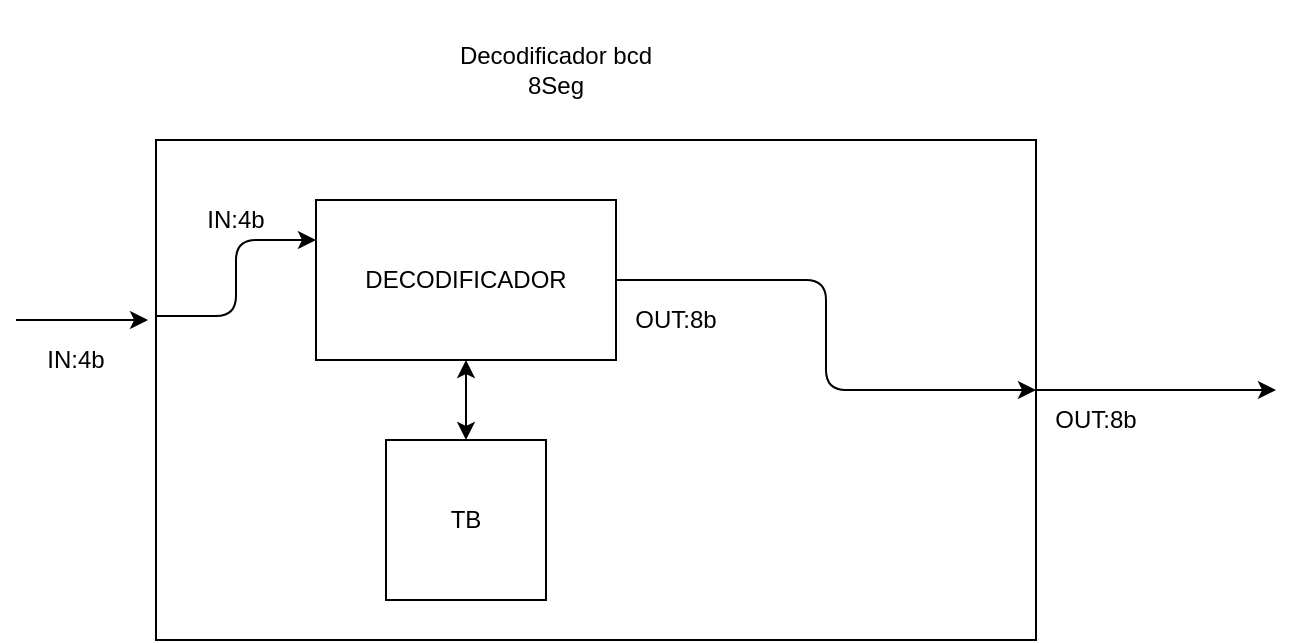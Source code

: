 <mxfile version="11.2.2" type="device" pages="1"><diagram id="h6XR8IJQ4U8FzKiR9sUz" name="Page-1"><mxGraphModel dx="1102" dy="584" grid="1" gridSize="10" guides="1" tooltips="1" connect="1" arrows="1" fold="1" page="1" pageScale="1" pageWidth="827" pageHeight="1169" math="0" shadow="0"><root><mxCell id="0"/><mxCell id="1" parent="0"/><mxCell id="H-IKR9nF95VCcHjxME0b-1" value="" style="rounded=0;whiteSpace=wrap;html=1;" vertex="1" parent="1"><mxGeometry x="110" y="190" width="440" height="250" as="geometry"/></mxCell><mxCell id="H-IKR9nF95VCcHjxME0b-2" value="DECODIFICADOR" style="rounded=0;whiteSpace=wrap;html=1;" vertex="1" parent="1"><mxGeometry x="190" y="220" width="150" height="80" as="geometry"/></mxCell><mxCell id="H-IKR9nF95VCcHjxME0b-3" value="" style="endArrow=classic;html=1;entryX=-0.009;entryY=0.36;entryDx=0;entryDy=0;entryPerimeter=0;" edge="1" parent="1" target="H-IKR9nF95VCcHjxME0b-1"><mxGeometry width="50" height="50" relative="1" as="geometry"><mxPoint x="40" y="280" as="sourcePoint"/><mxPoint x="30" y="253" as="targetPoint"/></mxGeometry></mxCell><mxCell id="H-IKR9nF95VCcHjxME0b-4" value="" style="edgeStyle=elbowEdgeStyle;elbow=horizontal;endArrow=classic;html=1;exitX=0;exitY=0.352;exitDx=0;exitDy=0;exitPerimeter=0;entryX=0;entryY=0.25;entryDx=0;entryDy=0;" edge="1" parent="1" source="H-IKR9nF95VCcHjxME0b-1" target="H-IKR9nF95VCcHjxME0b-2"><mxGeometry width="50" height="50" relative="1" as="geometry"><mxPoint x="30" y="510" as="sourcePoint"/><mxPoint x="80" y="460" as="targetPoint"/></mxGeometry></mxCell><mxCell id="H-IKR9nF95VCcHjxME0b-5" value="TB" style="whiteSpace=wrap;html=1;aspect=fixed;" vertex="1" parent="1"><mxGeometry x="225" y="340" width="80" height="80" as="geometry"/></mxCell><mxCell id="H-IKR9nF95VCcHjxME0b-6" value="" style="endArrow=classic;startArrow=classic;html=1;entryX=0.5;entryY=1;entryDx=0;entryDy=0;exitX=0.5;exitY=0;exitDx=0;exitDy=0;" edge="1" parent="1" source="H-IKR9nF95VCcHjxME0b-5" target="H-IKR9nF95VCcHjxME0b-2"><mxGeometry width="50" height="50" relative="1" as="geometry"><mxPoint x="30" y="510" as="sourcePoint"/><mxPoint x="80" y="460" as="targetPoint"/><Array as="points"/></mxGeometry></mxCell><mxCell id="H-IKR9nF95VCcHjxME0b-7" value="" style="edgeStyle=elbowEdgeStyle;elbow=horizontal;endArrow=classic;html=1;exitX=1;exitY=0.5;exitDx=0;exitDy=0;entryX=1;entryY=0.5;entryDx=0;entryDy=0;" edge="1" parent="1" source="H-IKR9nF95VCcHjxME0b-2" target="H-IKR9nF95VCcHjxME0b-1"><mxGeometry width="50" height="50" relative="1" as="geometry"><mxPoint x="30" y="510" as="sourcePoint"/><mxPoint x="80" y="460" as="targetPoint"/></mxGeometry></mxCell><mxCell id="H-IKR9nF95VCcHjxME0b-8" value="" style="endArrow=classic;html=1;exitX=1;exitY=0.5;exitDx=0;exitDy=0;" edge="1" parent="1" source="H-IKR9nF95VCcHjxME0b-1"><mxGeometry width="50" height="50" relative="1" as="geometry"><mxPoint x="30" y="510" as="sourcePoint"/><mxPoint x="670" y="315" as="targetPoint"/></mxGeometry></mxCell><mxCell id="H-IKR9nF95VCcHjxME0b-9" value="IN:4b" style="text;html=1;strokeColor=none;fillColor=none;align=center;verticalAlign=middle;whiteSpace=wrap;rounded=0;" vertex="1" parent="1"><mxGeometry x="50" y="290" width="40" height="20" as="geometry"/></mxCell><mxCell id="H-IKR9nF95VCcHjxME0b-10" value="IN:4b" style="text;html=1;strokeColor=none;fillColor=none;align=center;verticalAlign=middle;whiteSpace=wrap;rounded=0;" vertex="1" parent="1"><mxGeometry x="130" y="220" width="40" height="20" as="geometry"/></mxCell><mxCell id="H-IKR9nF95VCcHjxME0b-12" value="OUT:8b" style="text;html=1;strokeColor=none;fillColor=none;align=center;verticalAlign=middle;whiteSpace=wrap;rounded=0;" vertex="1" parent="1"><mxGeometry x="350" y="270" width="40" height="20" as="geometry"/></mxCell><mxCell id="H-IKR9nF95VCcHjxME0b-13" value="OUT:8b" style="text;html=1;strokeColor=none;fillColor=none;align=center;verticalAlign=middle;whiteSpace=wrap;rounded=0;" vertex="1" parent="1"><mxGeometry x="560" y="320" width="40" height="20" as="geometry"/></mxCell><mxCell id="H-IKR9nF95VCcHjxME0b-14" value="Decodificador bcd 8Seg" style="text;html=1;strokeColor=none;fillColor=none;align=center;verticalAlign=middle;whiteSpace=wrap;rounded=0;" vertex="1" parent="1"><mxGeometry x="250" y="120" width="120" height="70" as="geometry"/></mxCell></root></mxGraphModel></diagram></mxfile>